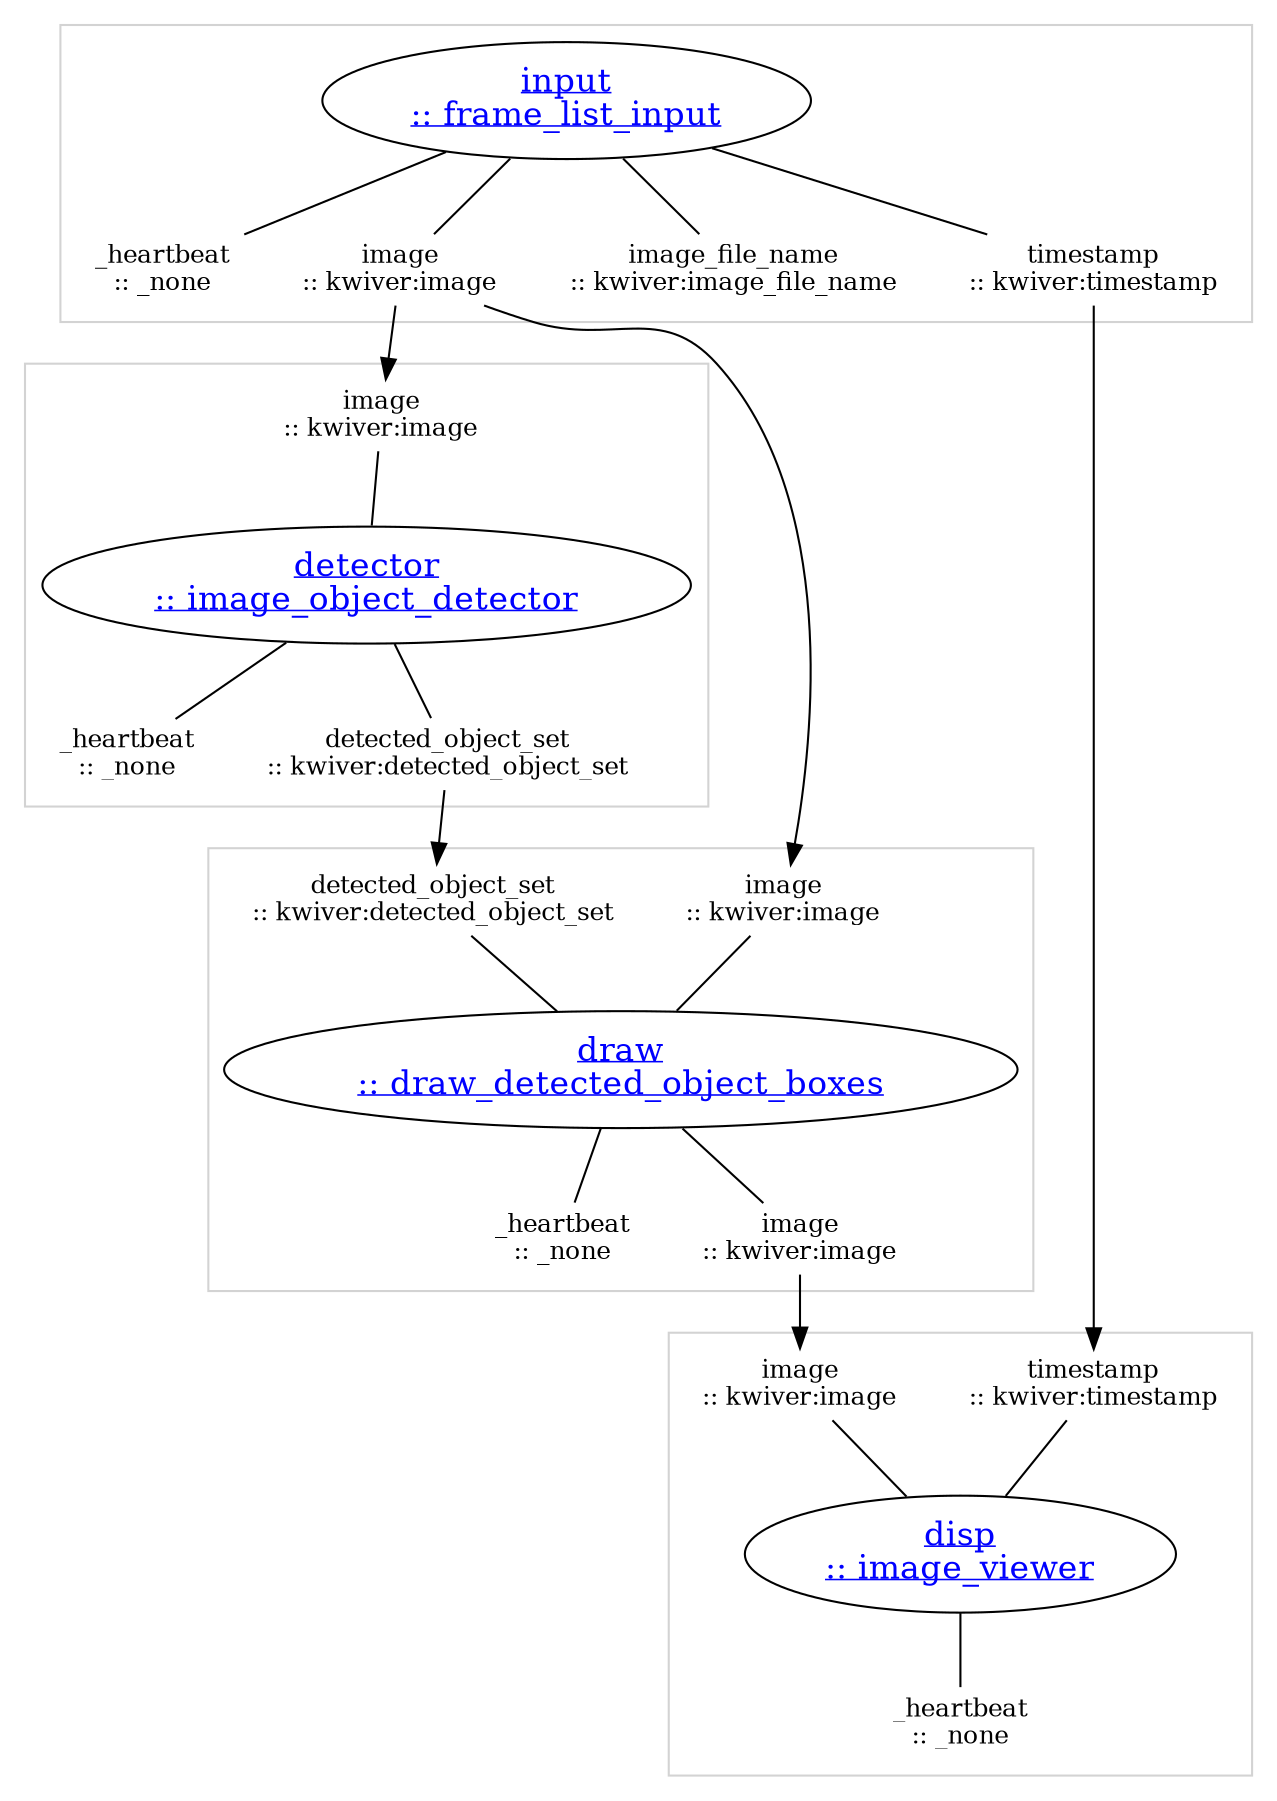 strict digraph "unnamed" {
clusterrank=local;

subgraph "cluster_detector" {
color=lightgray;

"detector_main" [label=<<u>detector<br/>:: image_object_detector</u>>,shape=ellipse,rank=same,fontcolor=blue,fontsize=16,href="../sprokit/processes/image_object_detector.html"];

"detector_input_image" [label="image\n:: kwiver:image",shape=none,height=0,width=0,fontsize=12];
"detector_input_image" -> "detector_main" [arrowhead=none,color=black];

"detector_output__heartbeat" [label="_heartbeat\n:: _none",shape=none,height=0,width=0,fontsize=12];
"detector_main" -> "detector_output__heartbeat" [arrowhead=none,color=black];
"detector_output_detected_object_set" [label="detected_object_set\n:: kwiver:detected_object_set",shape=none,height=0,width=0,fontsize=12];
"detector_main" -> "detector_output_detected_object_set" [arrowhead=none,color=black];

}

subgraph "cluster_disp" {
color=lightgray;

"disp_main" [label=<<u>disp<br/>:: image_viewer</u>>,shape=ellipse,rank=same,fontcolor=blue,fontsize=16,href="../sprokit/processes/image_viewer.html"];

"disp_input_image" [label="image\n:: kwiver:image",shape=none,height=0,width=0,fontsize=12];
"disp_input_image" -> "disp_main" [arrowhead=none,color=black];
"disp_input_timestamp" [label="timestamp\n:: kwiver:timestamp",shape=none,height=0,width=0,fontsize=12];
"disp_input_timestamp" -> "disp_main" [arrowhead=none,color=black];

"disp_output__heartbeat" [label="_heartbeat\n:: _none",shape=none,height=0,width=0,fontsize=12];
"disp_main" -> "disp_output__heartbeat" [arrowhead=none,color=black];

}

subgraph "cluster_draw" {
color=lightgray;

"draw_main" [label=<<u>draw<br/>:: draw_detected_object_boxes</u>>,shape=ellipse,rank=same,fontcolor=blue,fontsize=16,href="../sprokit/processes/draw_detected_object_boxes.html"];

"draw_input_detected_object_set" [label="detected_object_set\n:: kwiver:detected_object_set",shape=none,height=0,width=0,fontsize=12];
"draw_input_detected_object_set" -> "draw_main" [arrowhead=none,color=black];
"draw_input_image" [label="image\n:: kwiver:image",shape=none,height=0,width=0,fontsize=12];
"draw_input_image" -> "draw_main" [arrowhead=none,color=black];

"draw_output__heartbeat" [label="_heartbeat\n:: _none",shape=none,height=0,width=0,fontsize=12];
"draw_main" -> "draw_output__heartbeat" [arrowhead=none,color=black];
"draw_output_image" [label="image\n:: kwiver:image",shape=none,height=0,width=0,fontsize=12];
"draw_main" -> "draw_output_image" [arrowhead=none,color=black];

}

subgraph "cluster_input" {
color=lightgray;

"input_main" [label=<<u>input<br/>:: frame_list_input</u>>,shape=ellipse,rank=same,fontcolor=blue,fontsize=16,href="../sprokit/processes/frame_list_input.html"];


"input_output__heartbeat" [label="_heartbeat\n:: _none",shape=none,height=0,width=0,fontsize=12];
"input_main" -> "input_output__heartbeat" [arrowhead=none,color=black];
"input_output_image" [label="image\n:: kwiver:image",shape=none,height=0,width=0,fontsize=12];
"input_main" -> "input_output_image" [arrowhead=none,color=black];
"input_output_image_file_name" [label="image_file_name\n:: kwiver:image_file_name",shape=none,height=0,width=0,fontsize=12];
"input_main" -> "input_output_image_file_name" [arrowhead=none,color=black];
"input_output_timestamp" [label="timestamp\n:: kwiver:timestamp",shape=none,height=0,width=0,fontsize=12];
"input_main" -> "input_output_timestamp" [arrowhead=none,color=black];

}

"detector_output_detected_object_set" -> "draw_input_detected_object_set" [minlen=1,color=black,weight=1];
"draw_output_image" -> "disp_input_image" [minlen=1,color=black,weight=1];
"input_output_image" -> "detector_input_image" [minlen=1,color=black,weight=1];
"input_output_image" -> "draw_input_image" [minlen=1,color=black,weight=1];
"input_output_timestamp" -> "disp_input_timestamp" [minlen=1,color=black,weight=1];

}
